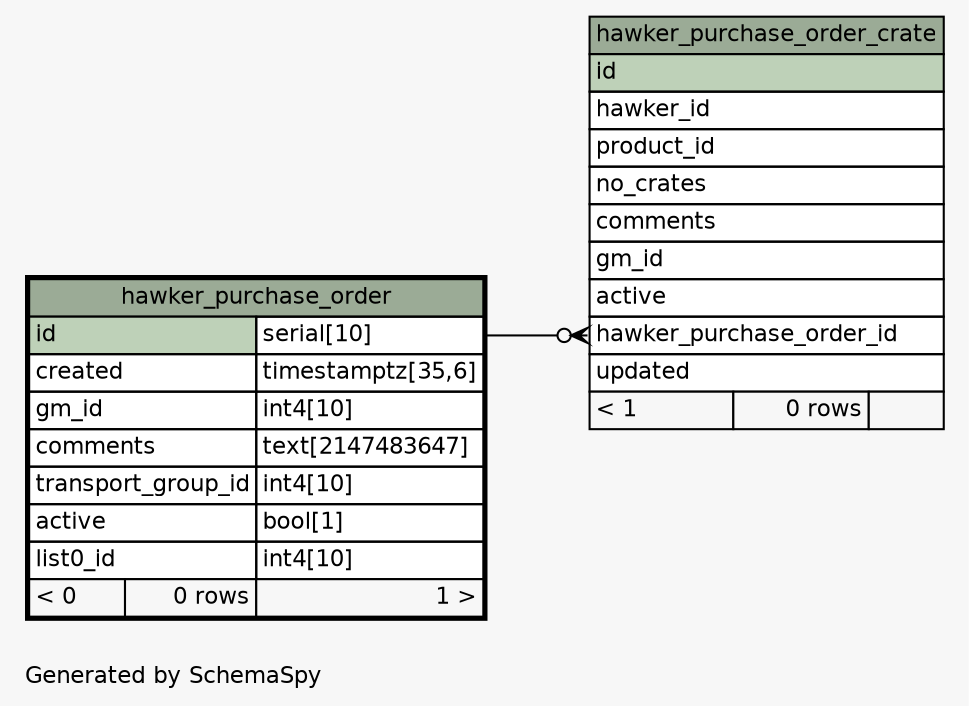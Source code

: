 // dot 2.38.0 on Linux 4.4.84-boot2docker
// SchemaSpy rev 590
digraph "oneDegreeRelationshipsDiagram" {
  graph [
    rankdir="RL"
    bgcolor="#f7f7f7"
    label="\nGenerated by SchemaSpy"
    labeljust="l"
    nodesep="0.18"
    ranksep="0.46"
    fontname="Helvetica"
    fontsize="11"
  ];
  node [
    fontname="Helvetica"
    fontsize="11"
    shape="plaintext"
  ];
  edge [
    arrowsize="0.8"
  ];
  "hawker_purchase_order_crate":"hawker_purchase_order_id":w -> "hawker_purchase_order":"id.type":e [arrowhead=none dir=back arrowtail=crowodot];
  "hawker_purchase_order" [
    label=<
    <TABLE BORDER="2" CELLBORDER="1" CELLSPACING="0" BGCOLOR="#ffffff">
      <TR><TD COLSPAN="3" BGCOLOR="#9bab96" ALIGN="CENTER">hawker_purchase_order</TD></TR>
      <TR><TD PORT="id" COLSPAN="2" BGCOLOR="#bed1b8" ALIGN="LEFT">id</TD><TD PORT="id.type" ALIGN="LEFT">serial[10]</TD></TR>
      <TR><TD PORT="created" COLSPAN="2" ALIGN="LEFT">created</TD><TD PORT="created.type" ALIGN="LEFT">timestamptz[35,6]</TD></TR>
      <TR><TD PORT="gm_id" COLSPAN="2" ALIGN="LEFT">gm_id</TD><TD PORT="gm_id.type" ALIGN="LEFT">int4[10]</TD></TR>
      <TR><TD PORT="comments" COLSPAN="2" ALIGN="LEFT">comments</TD><TD PORT="comments.type" ALIGN="LEFT">text[2147483647]</TD></TR>
      <TR><TD PORT="transport_group_id" COLSPAN="2" ALIGN="LEFT">transport_group_id</TD><TD PORT="transport_group_id.type" ALIGN="LEFT">int4[10]</TD></TR>
      <TR><TD PORT="active" COLSPAN="2" ALIGN="LEFT">active</TD><TD PORT="active.type" ALIGN="LEFT">bool[1]</TD></TR>
      <TR><TD PORT="list0_id" COLSPAN="2" ALIGN="LEFT">list0_id</TD><TD PORT="list0_id.type" ALIGN="LEFT">int4[10]</TD></TR>
      <TR><TD ALIGN="LEFT" BGCOLOR="#f7f7f7">&lt; 0</TD><TD ALIGN="RIGHT" BGCOLOR="#f7f7f7">0 rows</TD><TD ALIGN="RIGHT" BGCOLOR="#f7f7f7">1 &gt;</TD></TR>
    </TABLE>>
    URL="hawker_purchase_order.html"
    tooltip="hawker_purchase_order"
  ];
  "hawker_purchase_order_crate" [
    label=<
    <TABLE BORDER="0" CELLBORDER="1" CELLSPACING="0" BGCOLOR="#ffffff">
      <TR><TD COLSPAN="3" BGCOLOR="#9bab96" ALIGN="CENTER">hawker_purchase_order_crate</TD></TR>
      <TR><TD PORT="id" COLSPAN="3" BGCOLOR="#bed1b8" ALIGN="LEFT">id</TD></TR>
      <TR><TD PORT="hawker_id" COLSPAN="3" ALIGN="LEFT">hawker_id</TD></TR>
      <TR><TD PORT="product_id" COLSPAN="3" ALIGN="LEFT">product_id</TD></TR>
      <TR><TD PORT="no_crates" COLSPAN="3" ALIGN="LEFT">no_crates</TD></TR>
      <TR><TD PORT="comments" COLSPAN="3" ALIGN="LEFT">comments</TD></TR>
      <TR><TD PORT="gm_id" COLSPAN="3" ALIGN="LEFT">gm_id</TD></TR>
      <TR><TD PORT="active" COLSPAN="3" ALIGN="LEFT">active</TD></TR>
      <TR><TD PORT="hawker_purchase_order_id" COLSPAN="3" ALIGN="LEFT">hawker_purchase_order_id</TD></TR>
      <TR><TD PORT="updated" COLSPAN="3" ALIGN="LEFT">updated</TD></TR>
      <TR><TD ALIGN="LEFT" BGCOLOR="#f7f7f7">&lt; 1</TD><TD ALIGN="RIGHT" BGCOLOR="#f7f7f7">0 rows</TD><TD ALIGN="RIGHT" BGCOLOR="#f7f7f7">  </TD></TR>
    </TABLE>>
    URL="hawker_purchase_order_crate.html"
    tooltip="hawker_purchase_order_crate"
  ];
}
